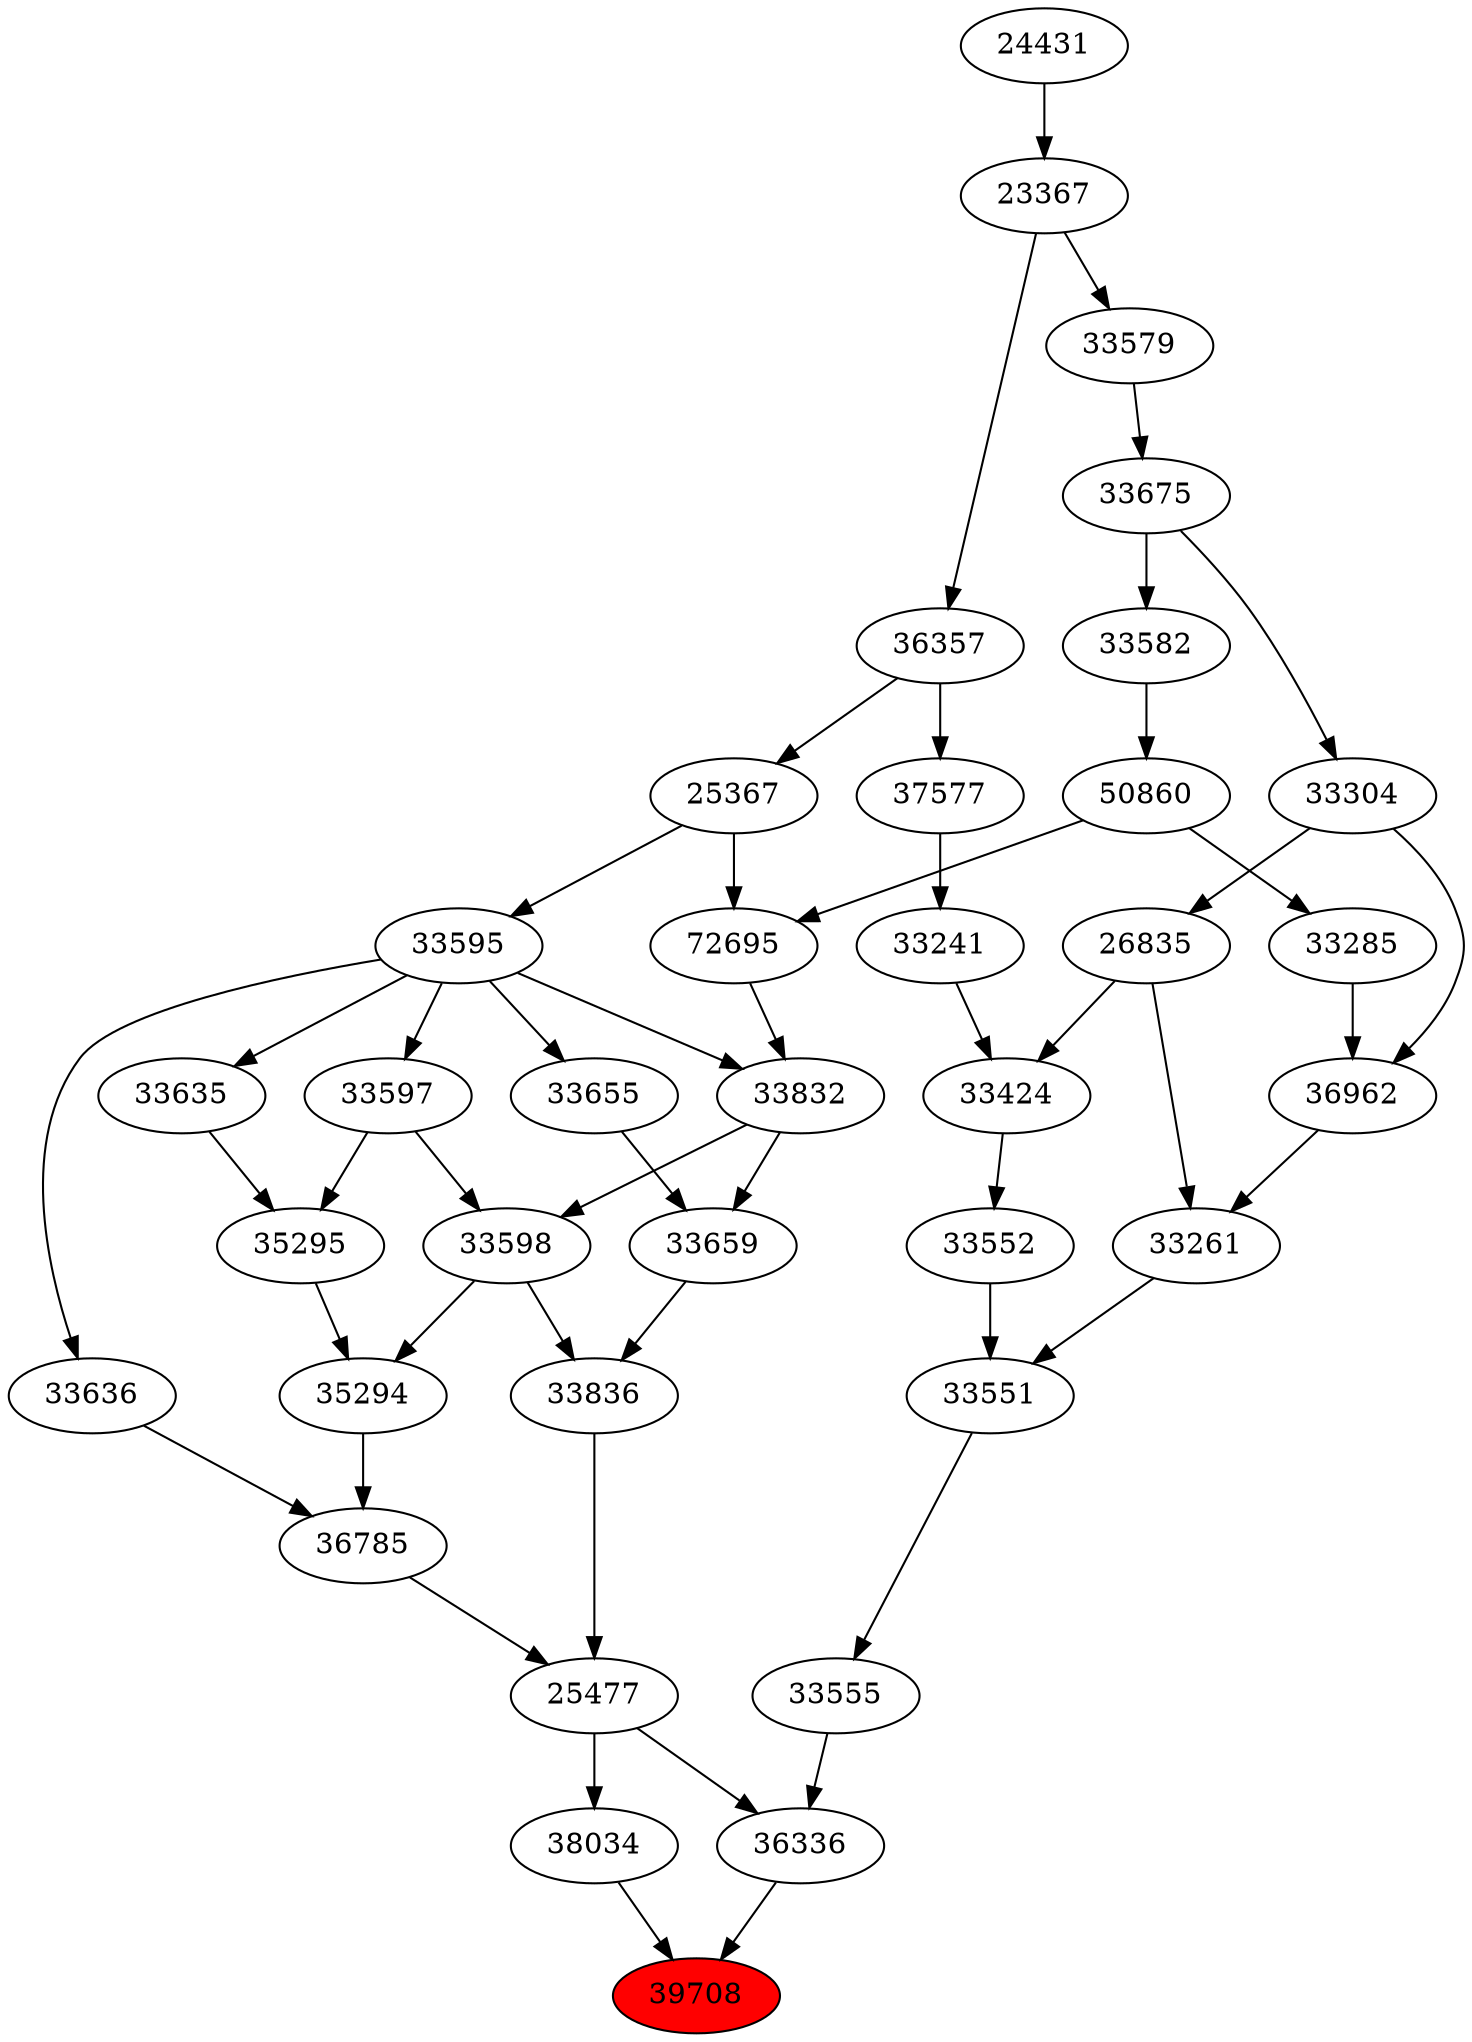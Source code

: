 strict digraph{ 
39708 [label="39708" fillcolor=red style=filled]
38034 -> 39708
36336 -> 39708
38034 [label="38034"]
25477 -> 38034
36336 [label="36336"]
25477 -> 36336
33555 -> 36336
25477 [label="25477"]
36785 -> 25477
33836 -> 25477
33555 [label="33555"]
33551 -> 33555
36785 [label="36785"]
35294 -> 36785
33636 -> 36785
33836 [label="33836"]
33659 -> 33836
33598 -> 33836
33551 [label="33551"]
33552 -> 33551
33261 -> 33551
35294 [label="35294"]
33598 -> 35294
35295 -> 35294
33636 [label="33636"]
33595 -> 33636
33659 [label="33659"]
33655 -> 33659
33832 -> 33659
33598 [label="33598"]
33597 -> 33598
33832 -> 33598
33552 [label="33552"]
33424 -> 33552
33261 [label="33261"]
36962 -> 33261
26835 -> 33261
35295 [label="35295"]
33635 -> 35295
33597 -> 35295
33595 [label="33595"]
25367 -> 33595
33655 [label="33655"]
33595 -> 33655
33832 [label="33832"]
72695 -> 33832
33595 -> 33832
33597 [label="33597"]
33595 -> 33597
33424 [label="33424"]
33241 -> 33424
26835 -> 33424
36962 [label="36962"]
33285 -> 36962
33304 -> 36962
26835 [label="26835"]
33304 -> 26835
33635 [label="33635"]
33595 -> 33635
25367 [label="25367"]
36357 -> 25367
72695 [label="72695"]
50860 -> 72695
25367 -> 72695
33241 [label="33241"]
37577 -> 33241
33285 [label="33285"]
50860 -> 33285
33304 [label="33304"]
33675 -> 33304
36357 [label="36357"]
23367 -> 36357
50860 [label="50860"]
33582 -> 50860
37577 [label="37577"]
36357 -> 37577
33675 [label="33675"]
33579 -> 33675
23367 [label="23367"]
24431 -> 23367
33582 [label="33582"]
33675 -> 33582
33579 [label="33579"]
23367 -> 33579
24431 [label="24431"]
}